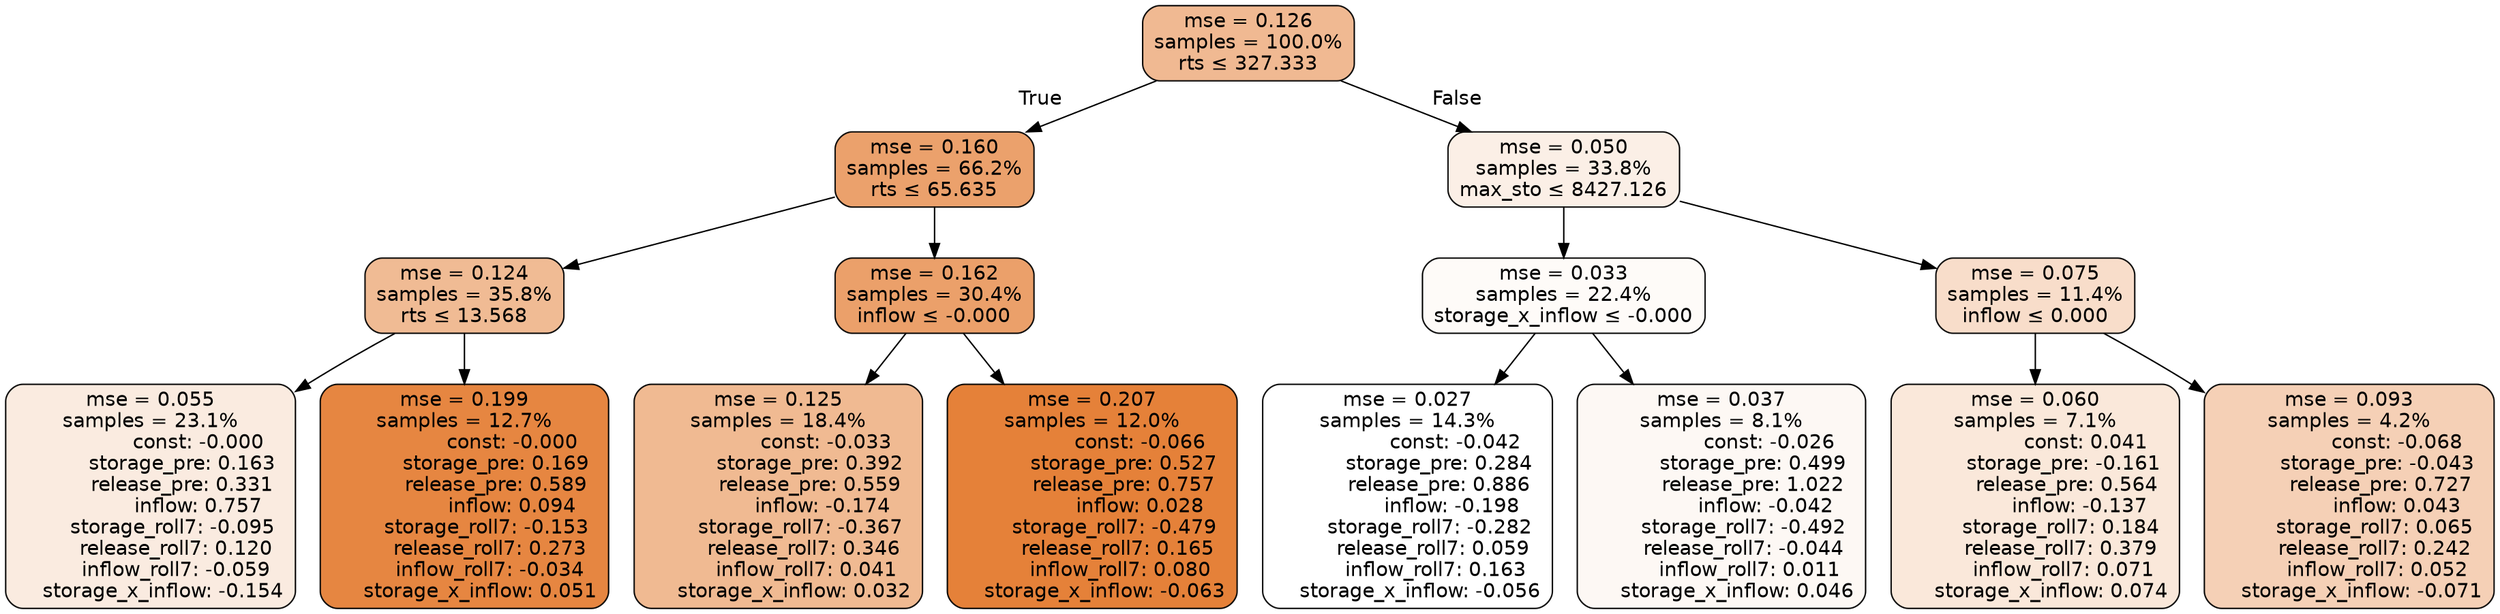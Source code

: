 digraph tree {
bgcolor="transparent"
node [shape=rectangle, style="filled, rounded", color="black", fontname=helvetica] ;
edge [fontname=helvetica] ;
	"0" [label="mse = 0.126
samples = 100.0%
rts &le; 327.333", fillcolor="#f0b992"]
	"1" [label="mse = 0.160
samples = 66.2%
rts &le; 65.635", fillcolor="#eba16c"]
	"2" [label="mse = 0.124
samples = 35.8%
rts &le; 13.568", fillcolor="#f0bb94"]
	"3" [label="mse = 0.055
samples = 23.1%
               const: -0.000
          storage_pre: 0.163
          release_pre: 0.331
               inflow: 0.757
       storage_roll7: -0.095
        release_roll7: 0.120
        inflow_roll7: -0.059
    storage_x_inflow: -0.154", fillcolor="#faebe0"]
	"4" [label="mse = 0.199
samples = 12.7%
               const: -0.000
          storage_pre: 0.169
          release_pre: 0.589
               inflow: 0.094
       storage_roll7: -0.153
        release_roll7: 0.273
        inflow_roll7: -0.034
     storage_x_inflow: 0.051", fillcolor="#e68641"]
	"5" [label="mse = 0.162
samples = 30.4%
inflow &le; -0.000", fillcolor="#eba06a"]
	"6" [label="mse = 0.125
samples = 18.4%
               const: -0.033
          storage_pre: 0.392
          release_pre: 0.559
              inflow: -0.174
       storage_roll7: -0.367
        release_roll7: 0.346
         inflow_roll7: 0.041
     storage_x_inflow: 0.032", fillcolor="#f0ba92"]
	"7" [label="mse = 0.207
samples = 12.0%
               const: -0.066
          storage_pre: 0.527
          release_pre: 0.757
               inflow: 0.028
       storage_roll7: -0.479
        release_roll7: 0.165
         inflow_roll7: 0.080
    storage_x_inflow: -0.063", fillcolor="#e58139"]
	"8" [label="mse = 0.050
samples = 33.8%
max_sto &le; 8427.126", fillcolor="#fbefe6"]
	"9" [label="mse = 0.033
samples = 22.4%
storage_x_inflow &le; -0.000", fillcolor="#fefbf8"]
	"10" [label="mse = 0.027
samples = 14.3%
               const: -0.042
          storage_pre: 0.284
          release_pre: 0.886
              inflow: -0.198
       storage_roll7: -0.282
        release_roll7: 0.059
         inflow_roll7: 0.163
    storage_x_inflow: -0.056", fillcolor="#ffffff"]
	"11" [label="mse = 0.037
samples = 8.1%
               const: -0.026
          storage_pre: 0.499
          release_pre: 1.022
              inflow: -0.042
       storage_roll7: -0.492
       release_roll7: -0.044
         inflow_roll7: 0.011
     storage_x_inflow: 0.046", fillcolor="#fdf8f4"]
	"12" [label="mse = 0.075
samples = 11.4%
inflow &le; 0.000", fillcolor="#f8ddca"]
	"13" [label="mse = 0.060
samples = 7.1%
                const: 0.041
         storage_pre: -0.161
          release_pre: 0.564
              inflow: -0.137
        storage_roll7: 0.184
        release_roll7: 0.379
         inflow_roll7: 0.071
     storage_x_inflow: 0.074", fillcolor="#fae8da"]
	"14" [label="mse = 0.093
samples = 4.2%
               const: -0.068
         storage_pre: -0.043
          release_pre: 0.727
               inflow: 0.043
        storage_roll7: 0.065
        release_roll7: 0.242
         inflow_roll7: 0.052
    storage_x_inflow: -0.071", fillcolor="#f5d0b6"]

	"0" -> "1" [labeldistance=2.5, labelangle=45, headlabel="True"]
	"1" -> "2"
	"2" -> "3"
	"2" -> "4"
	"1" -> "5"
	"5" -> "6"
	"5" -> "7"
	"0" -> "8" [labeldistance=2.5, labelangle=-45, headlabel="False"]
	"8" -> "9"
	"9" -> "10"
	"9" -> "11"
	"8" -> "12"
	"12" -> "13"
	"12" -> "14"
}